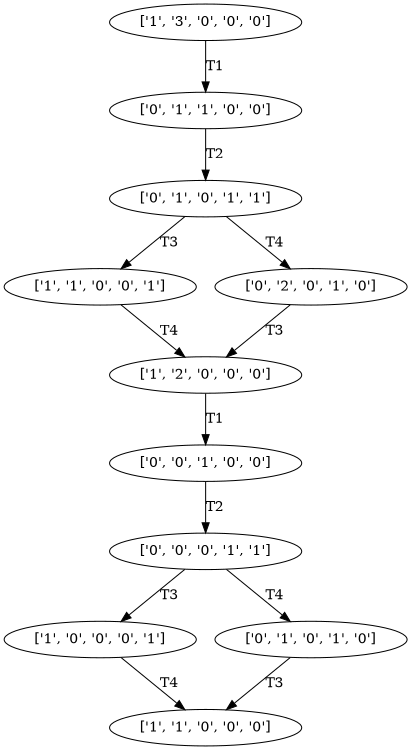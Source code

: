 // Reach Graph
strict digraph {
	size="8,5"
	"['1', '3', '0', '0', '0']" [label="['1', '3', '0', '0', '0']"]
	"['0', '1', '1', '0', '0']" [label="['0', '1', '1', '0', '0']"]
	"['1', '3', '0', '0', '0']" -> "['0', '1', '1', '0', '0']" [label=T1]
	"['0', '1', '1', '0', '0']" [label="['0', '1', '1', '0', '0']"]
	"['0', '1', '1', '0', '0']" [label="['0', '1', '1', '0', '0']"]
	"['0', '1', '0', '1', '1']" [label="['0', '1', '0', '1', '1']"]
	"['0', '1', '1', '0', '0']" -> "['0', '1', '0', '1', '1']" [label=T2]
	"['0', '1', '1', '0', '0']" [label="['0', '1', '1', '0', '0']"]
	"['0', '1', '0', '1', '1']" [label="['0', '1', '0', '1', '1']"]
	"['0', '1', '1', '0', '0']" -> "['0', '1', '0', '1', '1']" [label=T2]
	"['0', '1', '0', '1', '1']" [label="['0', '1', '0', '1', '1']"]
	"['1', '1', '0', '0', '1']" [label="['1', '1', '0', '0', '1']"]
	"['0', '1', '0', '1', '1']" -> "['1', '1', '0', '0', '1']" [label=T3]
	"['0', '2', '0', '1', '0']" [label="['0', '2', '0', '1', '0']"]
	"['0', '1', '0', '1', '1']" -> "['0', '2', '0', '1', '0']" [label=T4]
	"['0', '1', '0', '1', '1']" [label="['0', '1', '0', '1', '1']"]
	"['1', '1', '0', '0', '1']" [label="['1', '1', '0', '0', '1']"]
	"['0', '1', '0', '1', '1']" -> "['1', '1', '0', '0', '1']" [label=T3]
	"['0', '2', '0', '1', '0']" [label="['0', '2', '0', '1', '0']"]
	"['0', '1', '0', '1', '1']" -> "['0', '2', '0', '1', '0']" [label=T4]
	"['1', '1', '0', '0', '1']" [label="['1', '1', '0', '0', '1']"]
	"['1', '2', '0', '0', '0']" [label="['1', '2', '0', '0', '0']"]
	"['1', '1', '0', '0', '1']" -> "['1', '2', '0', '0', '0']" [label=T4]
	"['0', '2', '0', '1', '0']" [label="['0', '2', '0', '1', '0']"]
	"['1', '2', '0', '0', '0']" [label="['1', '2', '0', '0', '0']"]
	"['0', '2', '0', '1', '0']" -> "['1', '2', '0', '0', '0']" [label=T3]
	"['1', '1', '0', '0', '1']" [label="['1', '1', '0', '0', '1']"]
	"['1', '2', '0', '0', '0']" [label="['1', '2', '0', '0', '0']"]
	"['1', '1', '0', '0', '1']" -> "['1', '2', '0', '0', '0']" [label=T4]
	"['0', '2', '0', '1', '0']" [label="['0', '2', '0', '1', '0']"]
	"['1', '2', '0', '0', '0']" [label="['1', '2', '0', '0', '0']"]
	"['0', '2', '0', '1', '0']" -> "['1', '2', '0', '0', '0']" [label=T3]
	"['1', '2', '0', '0', '0']" [label="['1', '2', '0', '0', '0']"]
	"['0', '0', '1', '0', '0']" [label="['0', '0', '1', '0', '0']"]
	"['1', '2', '0', '0', '0']" -> "['0', '0', '1', '0', '0']" [label=T1]
	"['1', '2', '0', '0', '0']" [label="['1', '2', '0', '0', '0']"]
	"['0', '0', '1', '0', '0']" [label="['0', '0', '1', '0', '0']"]
	"['1', '2', '0', '0', '0']" -> "['0', '0', '1', '0', '0']" [label=T1]
	"['1', '2', '0', '0', '0']" [label="['1', '2', '0', '0', '0']"]
	"['0', '0', '1', '0', '0']" [label="['0', '0', '1', '0', '0']"]
	"['1', '2', '0', '0', '0']" -> "['0', '0', '1', '0', '0']" [label=T1]
	"['1', '2', '0', '0', '0']" [label="['1', '2', '0', '0', '0']"]
	"['0', '0', '1', '0', '0']" [label="['0', '0', '1', '0', '0']"]
	"['1', '2', '0', '0', '0']" -> "['0', '0', '1', '0', '0']" [label=T1]
	"['0', '0', '1', '0', '0']" [label="['0', '0', '1', '0', '0']"]
	"['0', '0', '0', '1', '1']" [label="['0', '0', '0', '1', '1']"]
	"['0', '0', '1', '0', '0']" -> "['0', '0', '0', '1', '1']" [label=T2]
	"['0', '0', '1', '0', '0']" [label="['0', '0', '1', '0', '0']"]
	"['0', '0', '0', '1', '1']" [label="['0', '0', '0', '1', '1']"]
	"['0', '0', '1', '0', '0']" -> "['0', '0', '0', '1', '1']" [label=T2]
	"['0', '0', '1', '0', '0']" [label="['0', '0', '1', '0', '0']"]
	"['0', '0', '0', '1', '1']" [label="['0', '0', '0', '1', '1']"]
	"['0', '0', '1', '0', '0']" -> "['0', '0', '0', '1', '1']" [label=T2]
	"['0', '0', '1', '0', '0']" [label="['0', '0', '1', '0', '0']"]
	"['0', '0', '0', '1', '1']" [label="['0', '0', '0', '1', '1']"]
	"['0', '0', '1', '0', '0']" -> "['0', '0', '0', '1', '1']" [label=T2]
	"['0', '0', '0', '1', '1']" [label="['0', '0', '0', '1', '1']"]
	"['1', '0', '0', '0', '1']" [label="['1', '0', '0', '0', '1']"]
	"['0', '0', '0', '1', '1']" -> "['1', '0', '0', '0', '1']" [label=T3]
	"['0', '1', '0', '1', '0']" [label="['0', '1', '0', '1', '0']"]
	"['0', '0', '0', '1', '1']" -> "['0', '1', '0', '1', '0']" [label=T4]
	"['0', '0', '0', '1', '1']" [label="['0', '0', '0', '1', '1']"]
	"['1', '0', '0', '0', '1']" [label="['1', '0', '0', '0', '1']"]
	"['0', '0', '0', '1', '1']" -> "['1', '0', '0', '0', '1']" [label=T3]
	"['0', '1', '0', '1', '0']" [label="['0', '1', '0', '1', '0']"]
	"['0', '0', '0', '1', '1']" -> "['0', '1', '0', '1', '0']" [label=T4]
	"['0', '0', '0', '1', '1']" [label="['0', '0', '0', '1', '1']"]
	"['1', '0', '0', '0', '1']" [label="['1', '0', '0', '0', '1']"]
	"['0', '0', '0', '1', '1']" -> "['1', '0', '0', '0', '1']" [label=T3]
	"['0', '1', '0', '1', '0']" [label="['0', '1', '0', '1', '0']"]
	"['0', '0', '0', '1', '1']" -> "['0', '1', '0', '1', '0']" [label=T4]
	"['0', '0', '0', '1', '1']" [label="['0', '0', '0', '1', '1']"]
	"['1', '0', '0', '0', '1']" [label="['1', '0', '0', '0', '1']"]
	"['0', '0', '0', '1', '1']" -> "['1', '0', '0', '0', '1']" [label=T3]
	"['0', '1', '0', '1', '0']" [label="['0', '1', '0', '1', '0']"]
	"['0', '0', '0', '1', '1']" -> "['0', '1', '0', '1', '0']" [label=T4]
	"['1', '0', '0', '0', '1']" [label="['1', '0', '0', '0', '1']"]
	"['1', '1', '0', '0', '0']" [label="['1', '1', '0', '0', '0']"]
	"['1', '0', '0', '0', '1']" -> "['1', '1', '0', '0', '0']" [label=T4]
	"['0', '1', '0', '1', '0']" [label="['0', '1', '0', '1', '0']"]
	"['1', '1', '0', '0', '0']" [label="['1', '1', '0', '0', '0']"]
	"['0', '1', '0', '1', '0']" -> "['1', '1', '0', '0', '0']" [label=T3]
	"['1', '0', '0', '0', '1']" [label="['1', '0', '0', '0', '1']"]
	"['1', '1', '0', '0', '0']" [label="['1', '1', '0', '0', '0']"]
	"['1', '0', '0', '0', '1']" -> "['1', '1', '0', '0', '0']" [label=T4]
	"['0', '1', '0', '1', '0']" [label="['0', '1', '0', '1', '0']"]
	"['1', '1', '0', '0', '0']" [label="['1', '1', '0', '0', '0']"]
	"['0', '1', '0', '1', '0']" -> "['1', '1', '0', '0', '0']" [label=T3]
	"['1', '0', '0', '0', '1']" [label="['1', '0', '0', '0', '1']"]
	"['1', '1', '0', '0', '0']" [label="['1', '1', '0', '0', '0']"]
	"['1', '0', '0', '0', '1']" -> "['1', '1', '0', '0', '0']" [label=T4]
	"['0', '1', '0', '1', '0']" [label="['0', '1', '0', '1', '0']"]
	"['1', '1', '0', '0', '0']" [label="['1', '1', '0', '0', '0']"]
	"['0', '1', '0', '1', '0']" -> "['1', '1', '0', '0', '0']" [label=T3]
	"['1', '0', '0', '0', '1']" [label="['1', '0', '0', '0', '1']"]
	"['1', '1', '0', '0', '0']" [label="['1', '1', '0', '0', '0']"]
	"['1', '0', '0', '0', '1']" -> "['1', '1', '0', '0', '0']" [label=T4]
	"['0', '1', '0', '1', '0']" [label="['0', '1', '0', '1', '0']"]
	"['1', '1', '0', '0', '0']" [label="['1', '1', '0', '0', '0']"]
	"['0', '1', '0', '1', '0']" -> "['1', '1', '0', '0', '0']" [label=T3]
	"['1', '1', '0', '0', '0']" [label="['1', '1', '0', '0', '0']"]
	"['1', '1', '0', '0', '0']" [label="['1', '1', '0', '0', '0']"]
	"['1', '1', '0', '0', '0']" [label="['1', '1', '0', '0', '0']"]
	"['1', '1', '0', '0', '0']" [label="['1', '1', '0', '0', '0']"]
	"['1', '1', '0', '0', '0']" [label="['1', '1', '0', '0', '0']"]
	"['1', '1', '0', '0', '0']" [label="['1', '1', '0', '0', '0']"]
	"['1', '1', '0', '0', '0']" [label="['1', '1', '0', '0', '0']"]
	"['1', '1', '0', '0', '0']" [label="['1', '1', '0', '0', '0']"]
}
